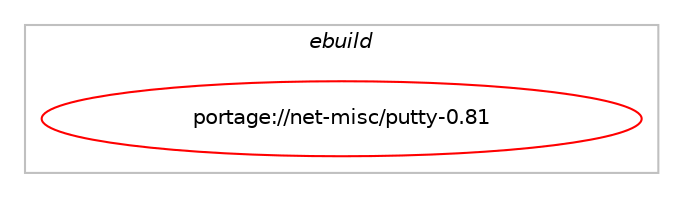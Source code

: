 digraph prolog {

# *************
# Graph options
# *************

newrank=true;
concentrate=true;
compound=true;
graph [rankdir=LR,fontname=Helvetica,fontsize=10,ranksep=1.5];#, ranksep=2.5, nodesep=0.2];
edge  [arrowhead=vee];
node  [fontname=Helvetica,fontsize=10];

# **********
# The ebuild
# **********

subgraph cluster_leftcol {
color=gray;
label=<<i>ebuild</i>>;
id [label="portage://net-misc/putty-0.81", color=red, width=4, href="../net-misc/putty-0.81.svg"];
}

# ****************
# The dependencies
# ****************

subgraph cluster_midcol {
color=gray;
label=<<i>dependencies</i>>;
subgraph cluster_compile {
fillcolor="#eeeeee";
style=filled;
label=<<i>compile</i>>;
# *** BEGIN UNKNOWN DEPENDENCY TYPE (TODO) ***
# id -> equal(use_conditional_group(positive,gssapi,portage://net-misc/putty-0.81,[package_dependency(portage://net-misc/putty-0.81,install,no,virtual,krb5,none,[,,],[],[])]))
# *** END UNKNOWN DEPENDENCY TYPE (TODO) ***

# *** BEGIN UNKNOWN DEPENDENCY TYPE (TODO) ***
# id -> equal(use_conditional_group(positive,gtk,portage://net-misc/putty-0.81,[package_dependency(portage://net-misc/putty-0.81,install,no,dev-libs,glib,none,[,,],[slot(2)],[]),package_dependency(portage://net-misc/putty-0.81,install,no,x11-libs,cairo,none,[,,],[],[]),package_dependency(portage://net-misc/putty-0.81,install,no,x11-libs,gdk-pixbuf,none,[,,],[slot(2)],[]),package_dependency(portage://net-misc/putty-0.81,install,no,x11-libs,gtk+,none,[,,],[slot(3)],[use(enable(X),none)]),package_dependency(portage://net-misc/putty-0.81,install,no,x11-libs,libX11,none,[,,],[],[]),package_dependency(portage://net-misc/putty-0.81,install,no,x11-libs,pango,none,[,,],[],[])]))
# *** END UNKNOWN DEPENDENCY TYPE (TODO) ***

# *** BEGIN UNKNOWN DEPENDENCY TYPE (TODO) ***
# id -> equal(package_dependency(portage://net-misc/putty-0.81,install,weak,net-misc,pssh,none,[,,],[],[]))
# *** END UNKNOWN DEPENDENCY TYPE (TODO) ***

}
subgraph cluster_compileandrun {
fillcolor="#eeeeee";
style=filled;
label=<<i>compile and run</i>>;
}
subgraph cluster_run {
fillcolor="#eeeeee";
style=filled;
label=<<i>run</i>>;
# *** BEGIN UNKNOWN DEPENDENCY TYPE (TODO) ***
# id -> equal(use_conditional_group(positive,gssapi,portage://net-misc/putty-0.81,[package_dependency(portage://net-misc/putty-0.81,run,no,virtual,krb5,none,[,,],[],[])]))
# *** END UNKNOWN DEPENDENCY TYPE (TODO) ***

# *** BEGIN UNKNOWN DEPENDENCY TYPE (TODO) ***
# id -> equal(use_conditional_group(positive,gtk,portage://net-misc/putty-0.81,[package_dependency(portage://net-misc/putty-0.81,run,no,dev-libs,glib,none,[,,],[slot(2)],[]),package_dependency(portage://net-misc/putty-0.81,run,no,x11-libs,cairo,none,[,,],[],[]),package_dependency(portage://net-misc/putty-0.81,run,no,x11-libs,gdk-pixbuf,none,[,,],[slot(2)],[]),package_dependency(portage://net-misc/putty-0.81,run,no,x11-libs,gtk+,none,[,,],[slot(3)],[use(enable(X),none)]),package_dependency(portage://net-misc/putty-0.81,run,no,x11-libs,libX11,none,[,,],[],[]),package_dependency(portage://net-misc/putty-0.81,run,no,x11-libs,pango,none,[,,],[],[])]))
# *** END UNKNOWN DEPENDENCY TYPE (TODO) ***

# *** BEGIN UNKNOWN DEPENDENCY TYPE (TODO) ***
# id -> equal(package_dependency(portage://net-misc/putty-0.81,run,weak,net-misc,pssh,none,[,,],[],[]))
# *** END UNKNOWN DEPENDENCY TYPE (TODO) ***

}
}

# **************
# The candidates
# **************

subgraph cluster_choices {
rank=same;
color=gray;
label=<<i>candidates</i>>;

}

}
